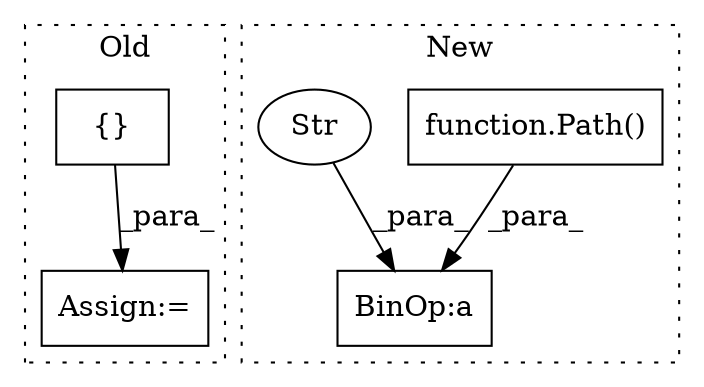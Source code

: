 digraph G {
subgraph cluster0 {
1 [label="{}" a="95" s="760,761" l="2,1" shape="box"];
5 [label="Assign:=" a="68" s="757" l="3" shape="box"];
label = "Old";
style="dotted";
}
subgraph cluster1 {
2 [label="function.Path()" a="75" s="934,947" l="5,1" shape="box"];
3 [label="BinOp:a" a="82" s="1008" l="3" shape="box"];
4 [label="Str" a="66" s="1011" l="18" shape="ellipse"];
label = "New";
style="dotted";
}
1 -> 5 [label="_para_"];
2 -> 3 [label="_para_"];
4 -> 3 [label="_para_"];
}